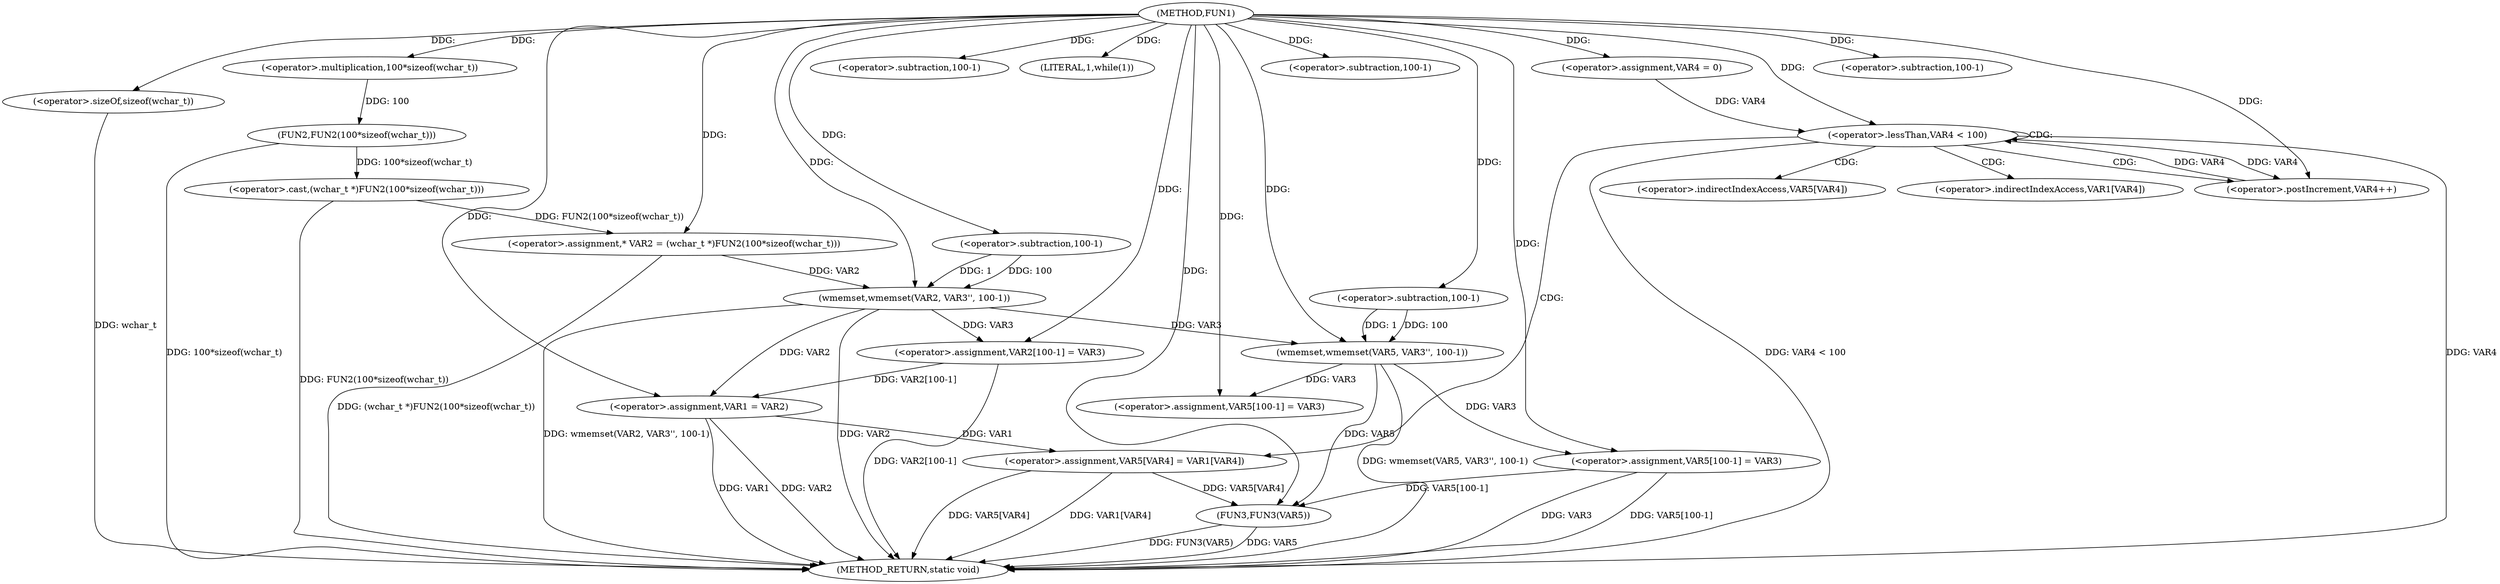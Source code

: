 digraph FUN1 {  
"1000100" [label = "(METHOD,FUN1)" ]
"1000175" [label = "(METHOD_RETURN,static void)" ]
"1000104" [label = "(<operator>.assignment,* VAR2 = (wchar_t *)FUN2(100*sizeof(wchar_t)))" ]
"1000106" [label = "(<operator>.cast,(wchar_t *)FUN2(100*sizeof(wchar_t)))" ]
"1000108" [label = "(FUN2,FUN2(100*sizeof(wchar_t)))" ]
"1000109" [label = "(<operator>.multiplication,100*sizeof(wchar_t))" ]
"1000111" [label = "(<operator>.sizeOf,sizeof(wchar_t))" ]
"1000113" [label = "(wmemset,wmemset(VAR2, VAR3'', 100-1))" ]
"1000116" [label = "(<operator>.subtraction,100-1)" ]
"1000119" [label = "(<operator>.assignment,VAR2[100-1] = VAR3)" ]
"1000122" [label = "(<operator>.subtraction,100-1)" ]
"1000127" [label = "(LITERAL,1,while(1))" ]
"1000129" [label = "(<operator>.assignment,VAR1 = VAR2)" ]
"1000136" [label = "(wmemset,wmemset(VAR5, VAR3'', 100-1))" ]
"1000139" [label = "(<operator>.subtraction,100-1)" ]
"1000142" [label = "(<operator>.assignment,VAR5[100-1] = VAR3)" ]
"1000145" [label = "(<operator>.subtraction,100-1)" ]
"1000150" [label = "(<operator>.assignment,VAR4 = 0)" ]
"1000153" [label = "(<operator>.lessThan,VAR4 < 100)" ]
"1000156" [label = "(<operator>.postIncrement,VAR4++)" ]
"1000159" [label = "(<operator>.assignment,VAR5[VAR4] = VAR1[VAR4])" ]
"1000166" [label = "(<operator>.assignment,VAR5[100-1] = VAR3)" ]
"1000169" [label = "(<operator>.subtraction,100-1)" ]
"1000173" [label = "(FUN3,FUN3(VAR5))" ]
"1000160" [label = "(<operator>.indirectIndexAccess,VAR5[VAR4])" ]
"1000163" [label = "(<operator>.indirectIndexAccess,VAR1[VAR4])" ]
  "1000129" -> "1000175"  [ label = "DDG: VAR1"] 
  "1000166" -> "1000175"  [ label = "DDG: VAR3"] 
  "1000106" -> "1000175"  [ label = "DDG: FUN2(100*sizeof(wchar_t))"] 
  "1000153" -> "1000175"  [ label = "DDG: VAR4 < 100"] 
  "1000111" -> "1000175"  [ label = "DDG: wchar_t"] 
  "1000153" -> "1000175"  [ label = "DDG: VAR4"] 
  "1000136" -> "1000175"  [ label = "DDG: wmemset(VAR5, VAR3'', 100-1)"] 
  "1000159" -> "1000175"  [ label = "DDG: VAR1[VAR4]"] 
  "1000129" -> "1000175"  [ label = "DDG: VAR2"] 
  "1000113" -> "1000175"  [ label = "DDG: VAR2"] 
  "1000159" -> "1000175"  [ label = "DDG: VAR5[VAR4]"] 
  "1000166" -> "1000175"  [ label = "DDG: VAR5[100-1]"] 
  "1000113" -> "1000175"  [ label = "DDG: wmemset(VAR2, VAR3'', 100-1)"] 
  "1000119" -> "1000175"  [ label = "DDG: VAR2[100-1]"] 
  "1000173" -> "1000175"  [ label = "DDG: FUN3(VAR5)"] 
  "1000173" -> "1000175"  [ label = "DDG: VAR5"] 
  "1000104" -> "1000175"  [ label = "DDG: (wchar_t *)FUN2(100*sizeof(wchar_t))"] 
  "1000108" -> "1000175"  [ label = "DDG: 100*sizeof(wchar_t)"] 
  "1000106" -> "1000104"  [ label = "DDG: FUN2(100*sizeof(wchar_t))"] 
  "1000100" -> "1000104"  [ label = "DDG: "] 
  "1000108" -> "1000106"  [ label = "DDG: 100*sizeof(wchar_t)"] 
  "1000109" -> "1000108"  [ label = "DDG: 100"] 
  "1000100" -> "1000109"  [ label = "DDG: "] 
  "1000100" -> "1000111"  [ label = "DDG: "] 
  "1000104" -> "1000113"  [ label = "DDG: VAR2"] 
  "1000100" -> "1000113"  [ label = "DDG: "] 
  "1000116" -> "1000113"  [ label = "DDG: 100"] 
  "1000116" -> "1000113"  [ label = "DDG: 1"] 
  "1000100" -> "1000116"  [ label = "DDG: "] 
  "1000113" -> "1000119"  [ label = "DDG: VAR3"] 
  "1000100" -> "1000119"  [ label = "DDG: "] 
  "1000100" -> "1000122"  [ label = "DDG: "] 
  "1000100" -> "1000127"  [ label = "DDG: "] 
  "1000113" -> "1000129"  [ label = "DDG: VAR2"] 
  "1000119" -> "1000129"  [ label = "DDG: VAR2[100-1]"] 
  "1000100" -> "1000129"  [ label = "DDG: "] 
  "1000100" -> "1000136"  [ label = "DDG: "] 
  "1000113" -> "1000136"  [ label = "DDG: VAR3"] 
  "1000139" -> "1000136"  [ label = "DDG: 100"] 
  "1000139" -> "1000136"  [ label = "DDG: 1"] 
  "1000100" -> "1000139"  [ label = "DDG: "] 
  "1000136" -> "1000142"  [ label = "DDG: VAR3"] 
  "1000100" -> "1000142"  [ label = "DDG: "] 
  "1000100" -> "1000145"  [ label = "DDG: "] 
  "1000100" -> "1000150"  [ label = "DDG: "] 
  "1000150" -> "1000153"  [ label = "DDG: VAR4"] 
  "1000156" -> "1000153"  [ label = "DDG: VAR4"] 
  "1000100" -> "1000153"  [ label = "DDG: "] 
  "1000153" -> "1000156"  [ label = "DDG: VAR4"] 
  "1000100" -> "1000156"  [ label = "DDG: "] 
  "1000129" -> "1000159"  [ label = "DDG: VAR1"] 
  "1000100" -> "1000166"  [ label = "DDG: "] 
  "1000136" -> "1000166"  [ label = "DDG: VAR3"] 
  "1000100" -> "1000169"  [ label = "DDG: "] 
  "1000159" -> "1000173"  [ label = "DDG: VAR5[VAR4]"] 
  "1000166" -> "1000173"  [ label = "DDG: VAR5[100-1]"] 
  "1000136" -> "1000173"  [ label = "DDG: VAR5"] 
  "1000100" -> "1000173"  [ label = "DDG: "] 
  "1000153" -> "1000163"  [ label = "CDG: "] 
  "1000153" -> "1000156"  [ label = "CDG: "] 
  "1000153" -> "1000160"  [ label = "CDG: "] 
  "1000153" -> "1000153"  [ label = "CDG: "] 
  "1000153" -> "1000159"  [ label = "CDG: "] 
}
